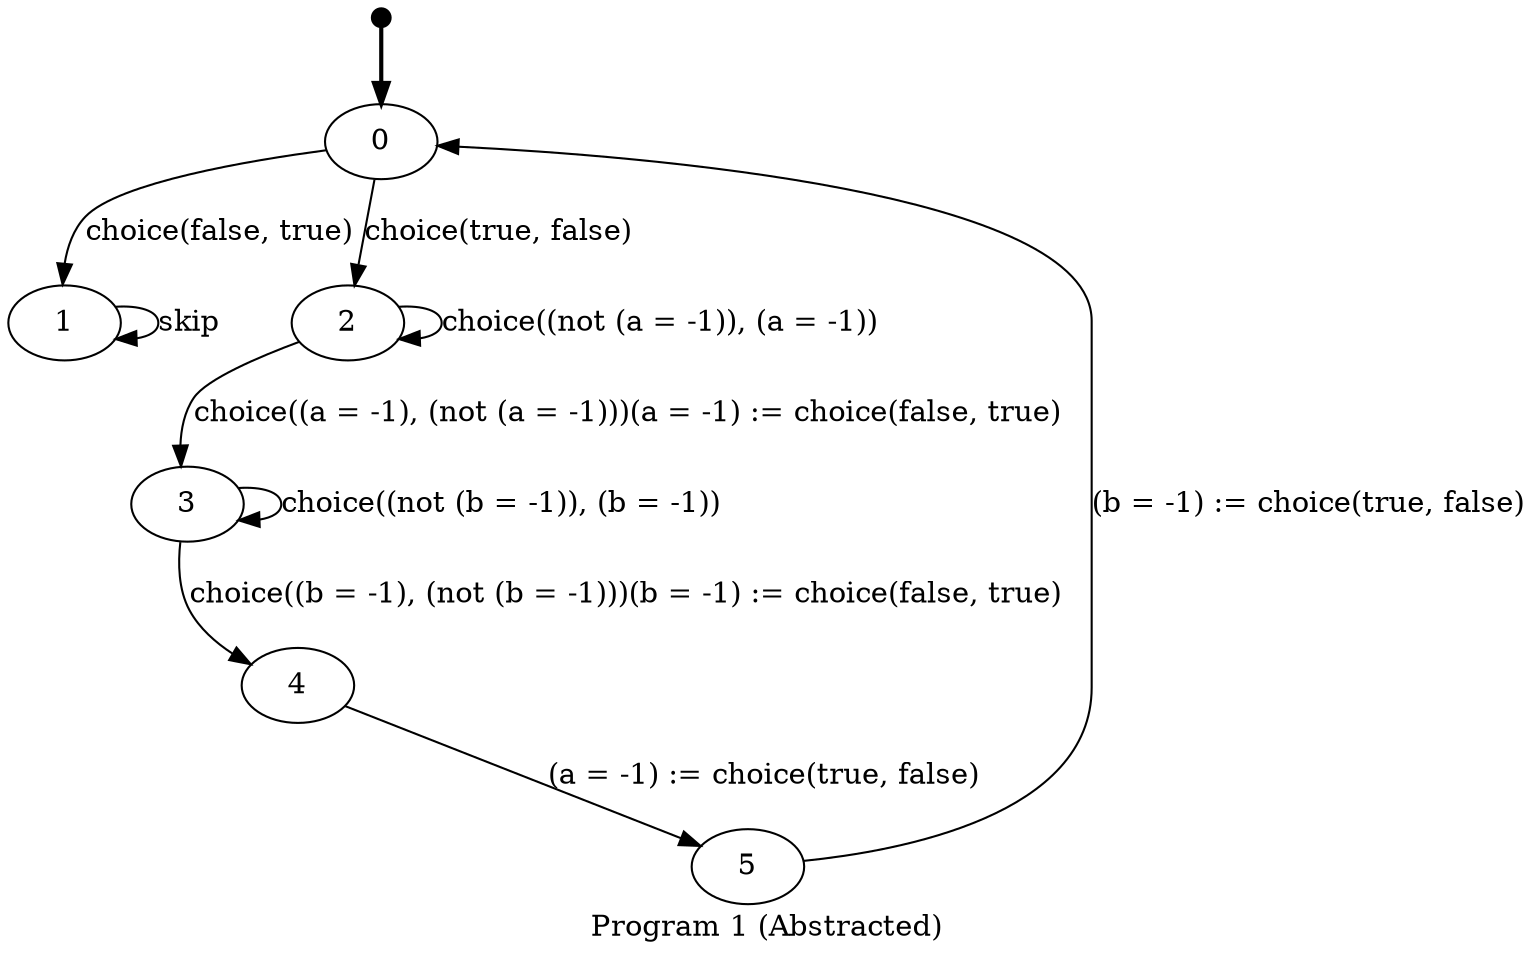 digraph CFG {
node [ label = "0" ]; state_0;
node [ label = "1" ]; state_1;
node [ label = "2" ]; state_2;
node [ label = "3" ]; state_3;
node [ label = "4" ]; state_4;
node [ label = "5" ]; state_5;
start [style = filled, color=black, label="", height=0.12,width=0.12,fontsize=1];
start -> state_0[ style = "bold"];
state_0 -> state_2 [ label = "choice(true, false)" ];
state_0 -> state_1 [ label = "choice(false, true)" ];
state_1 -> state_1 [ label = "skip" ];
state_2 -> state_2 [ label = "choice((not (a = -1)), (a = -1))" ];
state_2 -> state_3 [ label = "choice((a = -1), (not (a = -1)))(a = -1) := choice(false, true)" ];
state_3 -> state_3 [ label = "choice((not (b = -1)), (b = -1))" ];
state_3 -> state_4 [ label = "choice((b = -1), (not (b = -1)))(b = -1) := choice(false, true)" ];
state_4 -> state_5 [ label = "(a = -1) := choice(true, false)" ];
state_5 -> state_0 [ label = "(b = -1) := choice(true, false)" ];
overlap=false
label="Program 1 (Abstracted)"
fontsize=14;
}